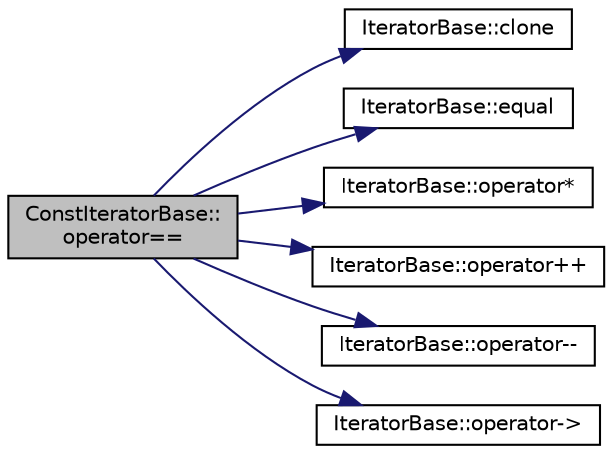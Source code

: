 digraph "ConstIteratorBase::operator=="
{
 // INTERACTIVE_SVG=YES
  edge [fontname="Helvetica",fontsize="10",labelfontname="Helvetica",labelfontsize="10"];
  node [fontname="Helvetica",fontsize="10",shape=record];
  rankdir="LR";
  Node16 [label="ConstIteratorBase::\loperator==",height=0.2,width=0.4,color="black", fillcolor="grey75", style="filled", fontcolor="black"];
  Node16 -> Node17 [color="midnightblue",fontsize="10",style="solid",fontname="Helvetica"];
  Node17 [label="IteratorBase::clone",height=0.2,width=0.4,color="black", fillcolor="white", style="filled",URL="$class_iterator_base.html#a541fdf8cc48f31c8ddfdc3f319a37100"];
  Node16 -> Node18 [color="midnightblue",fontsize="10",style="solid",fontname="Helvetica"];
  Node18 [label="IteratorBase::equal",height=0.2,width=0.4,color="black", fillcolor="white", style="filled",URL="$class_iterator_base.html#a08430515a17384d098eb62ecce1b64c6"];
  Node16 -> Node19 [color="midnightblue",fontsize="10",style="solid",fontname="Helvetica"];
  Node19 [label="IteratorBase::operator*",height=0.2,width=0.4,color="black", fillcolor="white", style="filled",URL="$class_iterator_base.html#a532583e58bce168648bdbdedb3a7d5ab"];
  Node16 -> Node20 [color="midnightblue",fontsize="10",style="solid",fontname="Helvetica"];
  Node20 [label="IteratorBase::operator++",height=0.2,width=0.4,color="black", fillcolor="white", style="filled",URL="$class_iterator_base.html#a816f35e9020716d212124a34f1c033fb"];
  Node16 -> Node21 [color="midnightblue",fontsize="10",style="solid",fontname="Helvetica"];
  Node21 [label="IteratorBase::operator--",height=0.2,width=0.4,color="black", fillcolor="white", style="filled",URL="$class_iterator_base.html#aa9bf0f75a8bb7e4d416a9b88ccacd9c7"];
  Node16 -> Node22 [color="midnightblue",fontsize="10",style="solid",fontname="Helvetica"];
  Node22 [label="IteratorBase::operator-\>",height=0.2,width=0.4,color="black", fillcolor="white", style="filled",URL="$class_iterator_base.html#aad2254f7877e4647f699ceb455e893ff"];
}
